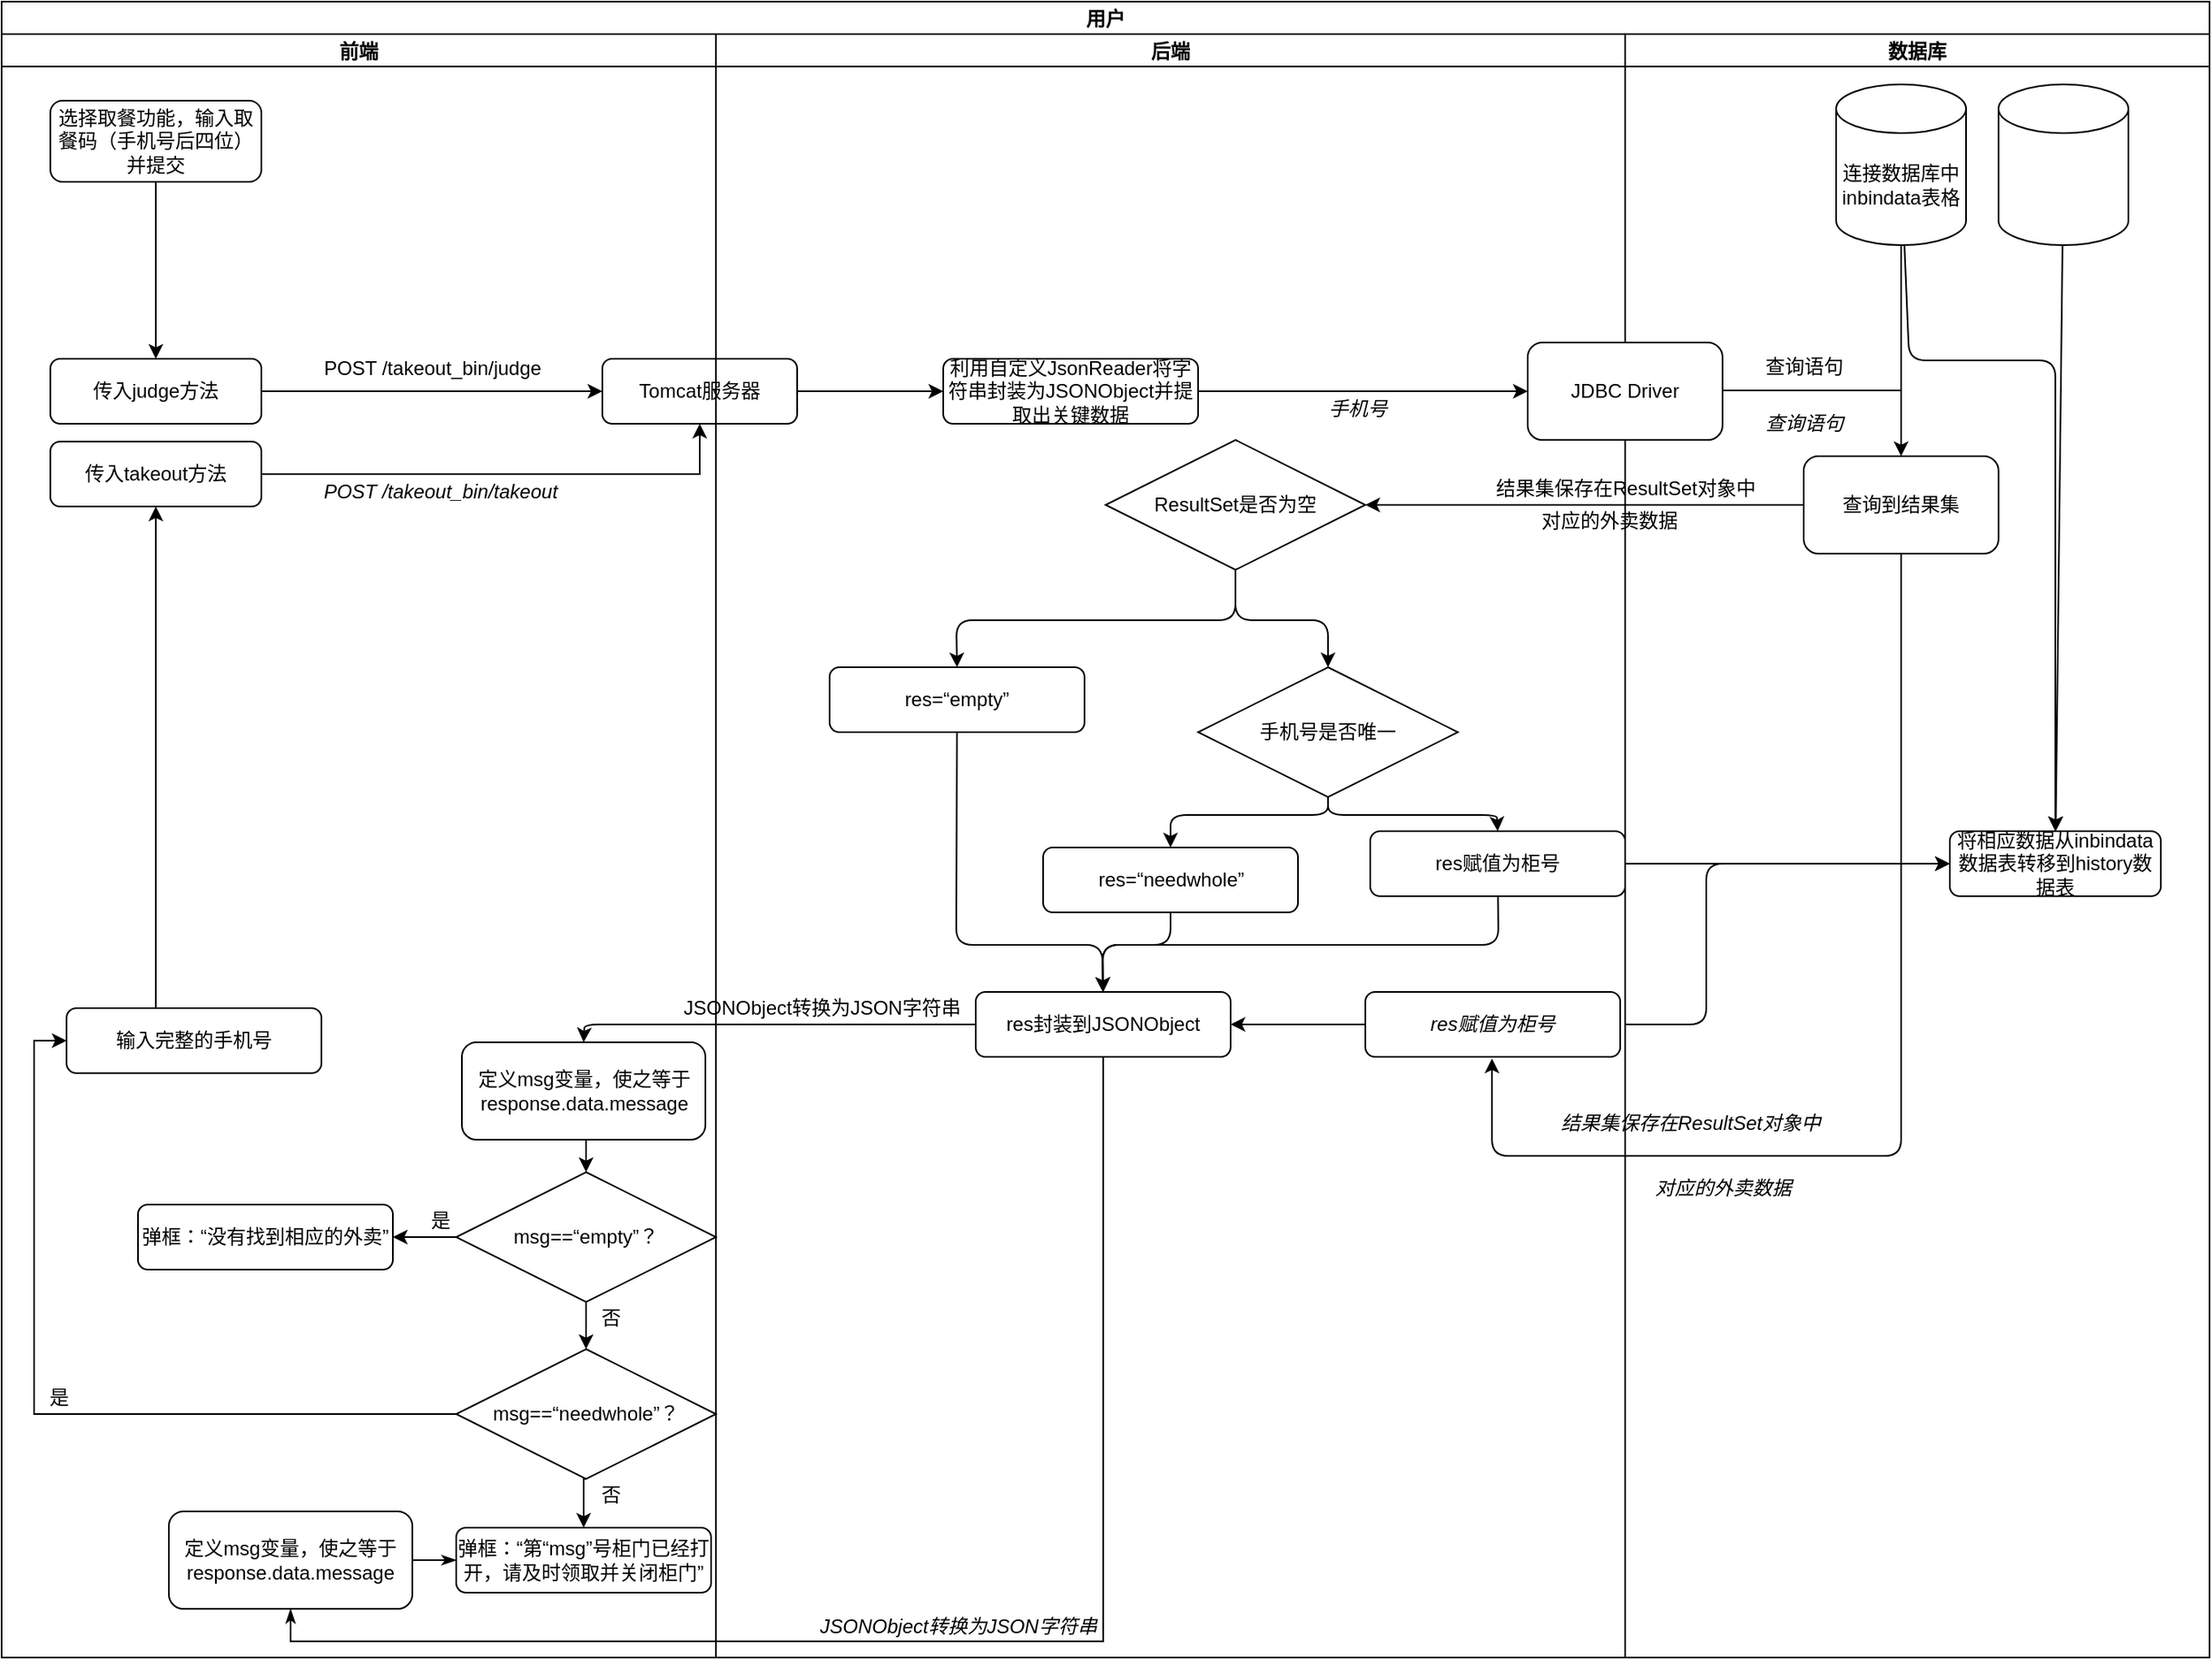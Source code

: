 <mxfile>
    <diagram id="DZdTT0OymRiLPRKrAhob" name="第 1 页">
        <mxGraphModel dx="1255" dy="1031" grid="0" gridSize="10" guides="1" tooltips="1" connect="1" arrows="1" fold="1" page="0" pageScale="1" pageWidth="827" pageHeight="1169" math="0" shadow="0">
            <root>
                <mxCell id="0"/>
                <mxCell id="1" parent="0"/>
                <mxCell id="fJ6GDgCjWcMcQLER8FO7-1" value="用户" style="swimlane;childLayout=stackLayout;resizeParent=1;resizeParentMax=0;startSize=20;" parent="1" vertex="1">
                    <mxGeometry x="160" y="139" width="1360" height="1020" as="geometry"/>
                </mxCell>
                <mxCell id="fJ6GDgCjWcMcQLER8FO7-5" value="前端" style="swimlane;startSize=20;" parent="fJ6GDgCjWcMcQLER8FO7-1" vertex="1">
                    <mxGeometry y="20" width="440" height="1000" as="geometry"/>
                </mxCell>
                <mxCell id="G8zQV0w2zRih9Tef_esX-4" style="edgeStyle=orthogonalEdgeStyle;rounded=0;orthogonalLoop=1;jettySize=auto;html=1;exitX=1;exitY=0.5;exitDx=0;exitDy=0;entryX=0;entryY=0.5;entryDx=0;entryDy=0;" parent="fJ6GDgCjWcMcQLER8FO7-5" source="fJ6GDgCjWcMcQLER8FO7-8" target="fJ6GDgCjWcMcQLER8FO7-10" edge="1">
                    <mxGeometry relative="1" as="geometry"/>
                </mxCell>
                <mxCell id="fJ6GDgCjWcMcQLER8FO7-8" value="传入judge方法" style="rounded=1;whiteSpace=wrap;html=1;" parent="fJ6GDgCjWcMcQLER8FO7-5" vertex="1">
                    <mxGeometry x="30" y="200" width="130" height="40" as="geometry"/>
                </mxCell>
                <mxCell id="6" style="edgeStyle=none;html=1;fontColor=#FFFFFF;" parent="fJ6GDgCjWcMcQLER8FO7-5" source="G8zQV0w2zRih9Tef_esX-1" target="fJ6GDgCjWcMcQLER8FO7-8" edge="1">
                    <mxGeometry relative="1" as="geometry"/>
                </mxCell>
                <mxCell id="G8zQV0w2zRih9Tef_esX-1" value="选择取餐功能，输入取餐码（手机号后四位）并提交" style="rounded=1;whiteSpace=wrap;html=1;" parent="fJ6GDgCjWcMcQLER8FO7-5" vertex="1">
                    <mxGeometry x="30" y="41" width="130" height="50" as="geometry"/>
                </mxCell>
                <mxCell id="fJ6GDgCjWcMcQLER8FO7-10" value="Tomcat服务器" style="rounded=1;whiteSpace=wrap;html=1;" parent="fJ6GDgCjWcMcQLER8FO7-5" vertex="1">
                    <mxGeometry x="370" y="200" width="120" height="40" as="geometry"/>
                </mxCell>
                <mxCell id="G8zQV0w2zRih9Tef_esX-3" style="edgeStyle=orthogonalEdgeStyle;rounded=0;orthogonalLoop=1;jettySize=auto;html=1;exitX=0.5;exitY=1;exitDx=0;exitDy=0;" parent="fJ6GDgCjWcMcQLER8FO7-5" source="fJ6GDgCjWcMcQLER8FO7-8" target="fJ6GDgCjWcMcQLER8FO7-8" edge="1">
                    <mxGeometry relative="1" as="geometry"/>
                </mxCell>
                <mxCell id="G8zQV0w2zRih9Tef_esX-50" style="edgeStyle=orthogonalEdgeStyle;rounded=0;orthogonalLoop=1;jettySize=auto;html=1;exitX=0.5;exitY=1;exitDx=0;exitDy=0;entryX=0.5;entryY=0;entryDx=0;entryDy=0;" parent="fJ6GDgCjWcMcQLER8FO7-5" source="G8zQV0w2zRih9Tef_esX-43" target="G8zQV0w2zRih9Tef_esX-48" edge="1">
                    <mxGeometry relative="1" as="geometry"/>
                </mxCell>
                <mxCell id="G8zQV0w2zRih9Tef_esX-43" value="定义msg变量，使之等于response.data.message" style="rounded=1;whiteSpace=wrap;html=1;" parent="fJ6GDgCjWcMcQLER8FO7-5" vertex="1">
                    <mxGeometry x="283.5" y="621" width="150" height="60" as="geometry"/>
                </mxCell>
                <mxCell id="b3MX5RMNEapv-XYNST0M-38" style="edgeStyle=orthogonalEdgeStyle;rounded=0;orthogonalLoop=1;jettySize=auto;html=1;exitX=0;exitY=0.5;exitDx=0;exitDy=0;entryX=1;entryY=0.5;entryDx=0;entryDy=0;fontColor=#000000;" parent="fJ6GDgCjWcMcQLER8FO7-5" source="G8zQV0w2zRih9Tef_esX-48" target="G8zQV0w2zRih9Tef_esX-54" edge="1">
                    <mxGeometry relative="1" as="geometry"/>
                </mxCell>
                <mxCell id="G8zQV0w2zRih9Tef_esX-48" value="msg==“empty”？" style="rhombus;whiteSpace=wrap;html=1;" parent="fJ6GDgCjWcMcQLER8FO7-5" vertex="1">
                    <mxGeometry x="280" y="701" width="160" height="80" as="geometry"/>
                </mxCell>
                <mxCell id="G8zQV0w2zRih9Tef_esX-58" style="edgeStyle=orthogonalEdgeStyle;rounded=0;orthogonalLoop=1;jettySize=auto;html=1;exitX=0.5;exitY=1;exitDx=0;exitDy=0;entryX=0.5;entryY=0;entryDx=0;entryDy=0;" parent="fJ6GDgCjWcMcQLER8FO7-5" source="G8zQV0w2zRih9Tef_esX-52" target="G8zQV0w2zRih9Tef_esX-57" edge="1">
                    <mxGeometry relative="1" as="geometry"/>
                </mxCell>
                <mxCell id="G8zQV0w2zRih9Tef_esX-63" style="edgeStyle=orthogonalEdgeStyle;rounded=0;orthogonalLoop=1;jettySize=auto;html=1;exitX=0;exitY=0.5;exitDx=0;exitDy=0;entryX=0;entryY=0.5;entryDx=0;entryDy=0;" parent="fJ6GDgCjWcMcQLER8FO7-5" source="G8zQV0w2zRih9Tef_esX-52" target="G8zQV0w2zRih9Tef_esX-60" edge="1">
                    <mxGeometry relative="1" as="geometry"/>
                </mxCell>
                <mxCell id="G8zQV0w2zRih9Tef_esX-52" value="msg==“needwhole”？" style="rhombus;whiteSpace=wrap;html=1;" parent="fJ6GDgCjWcMcQLER8FO7-5" vertex="1">
                    <mxGeometry x="280" y="810" width="160" height="80" as="geometry"/>
                </mxCell>
                <mxCell id="G8zQV0w2zRih9Tef_esX-54" value="弹框：“没有找到相应的外卖”" style="rounded=1;whiteSpace=wrap;html=1;" parent="fJ6GDgCjWcMcQLER8FO7-5" vertex="1">
                    <mxGeometry x="84" y="721" width="157" height="40" as="geometry"/>
                </mxCell>
                <mxCell id="G8zQV0w2zRih9Tef_esX-57" value="弹框：“第“msg”号柜门已经打开，请及时领取并关闭柜门”" style="rounded=1;whiteSpace=wrap;html=1;" parent="fJ6GDgCjWcMcQLER8FO7-5" vertex="1">
                    <mxGeometry x="280" y="920" width="157" height="40" as="geometry"/>
                </mxCell>
                <mxCell id="G8zQV0w2zRih9Tef_esX-59" value="否" style="text;html=1;align=center;verticalAlign=middle;resizable=0;points=[];autosize=1;strokeColor=none;fillColor=none;" parent="fJ6GDgCjWcMcQLER8FO7-5" vertex="1">
                    <mxGeometry x="360" y="890" width="30" height="20" as="geometry"/>
                </mxCell>
                <mxCell id="G8zQV0w2zRih9Tef_esX-65" style="edgeStyle=orthogonalEdgeStyle;rounded=0;orthogonalLoop=1;jettySize=auto;html=1;exitX=0.5;exitY=0;exitDx=0;exitDy=0;entryX=0.5;entryY=1;entryDx=0;entryDy=0;" parent="fJ6GDgCjWcMcQLER8FO7-5" source="G8zQV0w2zRih9Tef_esX-60" target="G8zQV0w2zRih9Tef_esX-64" edge="1">
                    <mxGeometry relative="1" as="geometry">
                        <Array as="points">
                            <mxPoint x="95" y="600"/>
                        </Array>
                    </mxGeometry>
                </mxCell>
                <mxCell id="G8zQV0w2zRih9Tef_esX-60" value="输入完整的手机号" style="rounded=1;whiteSpace=wrap;html=1;" parent="fJ6GDgCjWcMcQLER8FO7-5" vertex="1">
                    <mxGeometry x="40" y="600" width="157" height="40" as="geometry"/>
                </mxCell>
                <mxCell id="G8zQV0w2zRih9Tef_esX-62" value="是" style="text;html=1;align=center;verticalAlign=middle;resizable=0;points=[];autosize=1;strokeColor=none;fillColor=none;" parent="fJ6GDgCjWcMcQLER8FO7-5" vertex="1">
                    <mxGeometry x="20" y="830" width="30" height="20" as="geometry"/>
                </mxCell>
                <mxCell id="G8zQV0w2zRih9Tef_esX-66" style="edgeStyle=orthogonalEdgeStyle;rounded=0;orthogonalLoop=1;jettySize=auto;html=1;exitX=1;exitY=0.5;exitDx=0;exitDy=0;entryX=0.5;entryY=1;entryDx=0;entryDy=0;" parent="fJ6GDgCjWcMcQLER8FO7-5" source="G8zQV0w2zRih9Tef_esX-64" target="fJ6GDgCjWcMcQLER8FO7-10" edge="1">
                    <mxGeometry relative="1" as="geometry"/>
                </mxCell>
                <mxCell id="G8zQV0w2zRih9Tef_esX-64" value="传入takeout方法" style="rounded=1;whiteSpace=wrap;html=1;" parent="fJ6GDgCjWcMcQLER8FO7-5" vertex="1">
                    <mxGeometry x="30" y="251" width="130" height="40" as="geometry"/>
                </mxCell>
                <mxCell id="G8zQV0w2zRih9Tef_esX-108" style="edgeStyle=orthogonalEdgeStyle;rounded=0;orthogonalLoop=1;jettySize=auto;html=1;exitX=1;exitY=0.5;exitDx=0;exitDy=0;endArrow=classicThin;endFill=1;" parent="fJ6GDgCjWcMcQLER8FO7-5" source="G8zQV0w2zRih9Tef_esX-106" target="G8zQV0w2zRih9Tef_esX-57" edge="1">
                    <mxGeometry relative="1" as="geometry"/>
                </mxCell>
                <mxCell id="G8zQV0w2zRih9Tef_esX-106" value="定义msg变量，使之等于response.data.message" style="rounded=1;whiteSpace=wrap;html=1;" parent="fJ6GDgCjWcMcQLER8FO7-5" vertex="1">
                    <mxGeometry x="103" y="910" width="150" height="60" as="geometry"/>
                </mxCell>
                <mxCell id="G8zQV0w2zRih9Tef_esX-67" value="&lt;i&gt;POST /takeout_bin/takeout&lt;/i&gt;" style="text;html=1;align=center;verticalAlign=middle;resizable=0;points=[];autosize=1;" parent="fJ6GDgCjWcMcQLER8FO7-5" vertex="1">
                    <mxGeometry x="193" y="273" width="154" height="18" as="geometry"/>
                </mxCell>
                <mxCell id="G8zQV0w2zRih9Tef_esX-56" value="否" style="text;html=1;align=center;verticalAlign=middle;resizable=0;points=[];autosize=1;strokeColor=none;fillColor=none;" parent="fJ6GDgCjWcMcQLER8FO7-5" vertex="1">
                    <mxGeometry x="360" y="781" width="30" height="20" as="geometry"/>
                </mxCell>
                <mxCell id="b3MX5RMNEapv-XYNST0M-34" value="POST /takeout_bin/judge" style="text;html=1;align=center;verticalAlign=middle;resizable=0;points=[];autosize=1;" parent="fJ6GDgCjWcMcQLER8FO7-5" vertex="1">
                    <mxGeometry x="193" y="197" width="144" height="18" as="geometry"/>
                </mxCell>
                <mxCell id="G8zQV0w2zRih9Tef_esX-51" style="edgeStyle=orthogonalEdgeStyle;rounded=0;orthogonalLoop=1;jettySize=auto;html=1;exitX=0.5;exitY=1;exitDx=0;exitDy=0;entryX=0.5;entryY=0;entryDx=0;entryDy=0;" parent="fJ6GDgCjWcMcQLER8FO7-5" source="G8zQV0w2zRih9Tef_esX-48" target="G8zQV0w2zRih9Tef_esX-52" edge="1">
                    <mxGeometry relative="1" as="geometry">
                        <mxPoint x="360" y="751" as="targetPoint"/>
                    </mxGeometry>
                </mxCell>
                <mxCell id="G8zQV0w2zRih9Tef_esX-55" value="是" style="text;html=1;align=center;verticalAlign=middle;resizable=0;points=[];autosize=1;strokeColor=none;fillColor=none;" parent="fJ6GDgCjWcMcQLER8FO7-5" vertex="1">
                    <mxGeometry x="255" y="721" width="30" height="20" as="geometry"/>
                </mxCell>
                <mxCell id="fJ6GDgCjWcMcQLER8FO7-25" value="后端" style="swimlane;startSize=20;" parent="fJ6GDgCjWcMcQLER8FO7-1" vertex="1">
                    <mxGeometry x="440" y="20" width="560" height="1000" as="geometry"/>
                </mxCell>
                <mxCell id="G8zQV0w2zRih9Tef_esX-8" value="利用自定义JsonReader将字符串封装为JSONObject并提取出关键数据" style="rounded=1;whiteSpace=wrap;html=1;" parent="fJ6GDgCjWcMcQLER8FO7-25" vertex="1">
                    <mxGeometry x="140" y="200" width="157" height="40" as="geometry"/>
                </mxCell>
                <mxCell id="8" style="edgeStyle=none;html=1;entryX=0.5;entryY=0;entryDx=0;entryDy=0;fontColor=#FFFFFF;" parent="fJ6GDgCjWcMcQLER8FO7-25" source="G8zQV0w2zRih9Tef_esX-11" target="G8zQV0w2zRih9Tef_esX-24" edge="1">
                    <mxGeometry relative="1" as="geometry">
                        <Array as="points">
                            <mxPoint x="320" y="361"/>
                            <mxPoint x="148" y="361"/>
                        </Array>
                    </mxGeometry>
                </mxCell>
                <mxCell id="9" style="edgeStyle=none;html=1;entryX=0.5;entryY=0;entryDx=0;entryDy=0;fontColor=#FFFFFF;" parent="fJ6GDgCjWcMcQLER8FO7-25" source="G8zQV0w2zRih9Tef_esX-11" target="G8zQV0w2zRih9Tef_esX-16" edge="1">
                    <mxGeometry relative="1" as="geometry">
                        <Array as="points">
                            <mxPoint x="320" y="361"/>
                            <mxPoint x="377" y="361"/>
                        </Array>
                    </mxGeometry>
                </mxCell>
                <mxCell id="G8zQV0w2zRih9Tef_esX-11" value="ResultSet是否为空" style="rhombus;whiteSpace=wrap;html=1;" parent="fJ6GDgCjWcMcQLER8FO7-25" vertex="1">
                    <mxGeometry x="240" y="250" width="160" height="80" as="geometry"/>
                </mxCell>
                <mxCell id="12" style="edgeStyle=none;html=1;entryX=0.5;entryY=0;entryDx=0;entryDy=0;fontColor=#FFFFFF;" parent="fJ6GDgCjWcMcQLER8FO7-25" source="G8zQV0w2zRih9Tef_esX-16" target="G8zQV0w2zRih9Tef_esX-30" edge="1">
                    <mxGeometry relative="1" as="geometry">
                        <Array as="points">
                            <mxPoint x="377" y="481"/>
                            <mxPoint x="280" y="481"/>
                        </Array>
                    </mxGeometry>
                </mxCell>
                <mxCell id="13" style="edgeStyle=none;html=1;entryX=0.5;entryY=0;entryDx=0;entryDy=0;fontColor=#FFFFFF;" parent="fJ6GDgCjWcMcQLER8FO7-25" source="G8zQV0w2zRih9Tef_esX-16" target="G8zQV0w2zRih9Tef_esX-32" edge="1">
                    <mxGeometry relative="1" as="geometry">
                        <Array as="points">
                            <mxPoint x="377" y="481"/>
                            <mxPoint x="481" y="481"/>
                        </Array>
                    </mxGeometry>
                </mxCell>
                <mxCell id="G8zQV0w2zRih9Tef_esX-16" value="手机号是否唯一" style="rhombus;whiteSpace=wrap;html=1;" parent="fJ6GDgCjWcMcQLER8FO7-25" vertex="1">
                    <mxGeometry x="297" y="390" width="160" height="80" as="geometry"/>
                </mxCell>
                <mxCell id="18" style="edgeStyle=none;html=1;fontColor=#FFFFFF;" parent="fJ6GDgCjWcMcQLER8FO7-25" source="G8zQV0w2zRih9Tef_esX-24" target="G8zQV0w2zRih9Tef_esX-36" edge="1">
                    <mxGeometry relative="1" as="geometry">
                        <Array as="points">
                            <mxPoint x="148" y="561"/>
                            <mxPoint x="238" y="561"/>
                        </Array>
                    </mxGeometry>
                </mxCell>
                <mxCell id="G8zQV0w2zRih9Tef_esX-24" value="res=“empty”" style="rounded=1;whiteSpace=wrap;html=1;" parent="fJ6GDgCjWcMcQLER8FO7-25" vertex="1">
                    <mxGeometry x="70" y="390" width="157" height="40" as="geometry"/>
                </mxCell>
                <mxCell id="17" style="edgeStyle=none;html=1;entryX=0.5;entryY=0;entryDx=0;entryDy=0;fontColor=#FFFFFF;" parent="fJ6GDgCjWcMcQLER8FO7-25" source="G8zQV0w2zRih9Tef_esX-30" target="G8zQV0w2zRih9Tef_esX-36" edge="1">
                    <mxGeometry relative="1" as="geometry">
                        <Array as="points">
                            <mxPoint x="280" y="561"/>
                            <mxPoint x="238" y="561"/>
                        </Array>
                    </mxGeometry>
                </mxCell>
                <mxCell id="G8zQV0w2zRih9Tef_esX-30" value="res=“needwhole”" style="rounded=1;whiteSpace=wrap;html=1;" parent="fJ6GDgCjWcMcQLER8FO7-25" vertex="1">
                    <mxGeometry x="201.5" y="501" width="157" height="40" as="geometry"/>
                </mxCell>
                <mxCell id="20" style="edgeStyle=none;html=1;entryX=0.5;entryY=0;entryDx=0;entryDy=0;fontColor=#FFFFFF;" parent="fJ6GDgCjWcMcQLER8FO7-25" source="G8zQV0w2zRih9Tef_esX-32" target="G8zQV0w2zRih9Tef_esX-36" edge="1">
                    <mxGeometry relative="1" as="geometry">
                        <Array as="points">
                            <mxPoint x="482" y="561"/>
                            <mxPoint x="238" y="561"/>
                        </Array>
                    </mxGeometry>
                </mxCell>
                <mxCell id="G8zQV0w2zRih9Tef_esX-32" value="res赋值为柜号" style="rounded=1;whiteSpace=wrap;html=1;" parent="fJ6GDgCjWcMcQLER8FO7-25" vertex="1">
                    <mxGeometry x="403" y="491" width="157" height="40" as="geometry"/>
                </mxCell>
                <mxCell id="G8zQV0w2zRih9Tef_esX-36" value="res封装到JSONObject" style="rounded=1;whiteSpace=wrap;html=1;" parent="fJ6GDgCjWcMcQLER8FO7-25" vertex="1">
                    <mxGeometry x="160" y="590" width="157" height="40" as="geometry"/>
                </mxCell>
                <mxCell id="G8zQV0w2zRih9Tef_esX-47" value="JSONObject转换为JSON字符串" style="text;html=1;align=center;verticalAlign=middle;resizable=0;points=[];autosize=1;strokeColor=none;fillColor=none;" parent="fJ6GDgCjWcMcQLER8FO7-25" vertex="1">
                    <mxGeometry x="-30" y="590" width="190" height="20" as="geometry"/>
                </mxCell>
                <mxCell id="G8zQV0w2zRih9Tef_esX-70" value="对应的外卖数据" style="text;html=1;align=center;verticalAlign=middle;resizable=0;points=[];autosize=1;strokeColor=none;fillColor=none;" parent="fJ6GDgCjWcMcQLER8FO7-25" vertex="1">
                    <mxGeometry x="500" y="290" width="100" height="20" as="geometry"/>
                </mxCell>
                <mxCell id="7" value="取餐码" style="text;html=1;align=center;verticalAlign=middle;resizable=0;points=[];autosize=1;strokeColor=none;fillColor=none;fontColor=#FFFFFF;" parent="fJ6GDgCjWcMcQLER8FO7-25" vertex="1">
                    <mxGeometry x="370" y="200" width="50" height="20" as="geometry"/>
                </mxCell>
                <mxCell id="23" value="&lt;font color=&quot;#000000&quot;&gt;&lt;i&gt;手机号&lt;/i&gt;&lt;/font&gt;" style="text;html=1;align=center;verticalAlign=middle;resizable=0;points=[];autosize=1;strokeColor=none;fillColor=none;fontColor=#FFFFFF;" parent="fJ6GDgCjWcMcQLER8FO7-25" vertex="1">
                    <mxGeometry x="370" y="221" width="50" height="20" as="geometry"/>
                </mxCell>
                <mxCell id="27" style="edgeStyle=none;html=1;entryX=1;entryY=0.5;entryDx=0;entryDy=0;fontColor=#99FFFF;" parent="fJ6GDgCjWcMcQLER8FO7-25" source="24" target="G8zQV0w2zRih9Tef_esX-36" edge="1">
                    <mxGeometry relative="1" as="geometry"/>
                </mxCell>
                <mxCell id="24" value="&lt;i&gt;res赋值为柜号&lt;/i&gt;" style="rounded=1;whiteSpace=wrap;html=1;" parent="fJ6GDgCjWcMcQLER8FO7-25" vertex="1">
                    <mxGeometry x="400" y="590" width="157" height="40" as="geometry"/>
                </mxCell>
                <mxCell id="34" value="&lt;i&gt;JSONObject转换为JSON字符串&lt;/i&gt;" style="text;html=1;align=center;verticalAlign=middle;resizable=0;points=[];autosize=1;strokeColor=none;fillColor=none;" parent="fJ6GDgCjWcMcQLER8FO7-25" vertex="1">
                    <mxGeometry x="53.5" y="971" width="190" height="20" as="geometry"/>
                </mxCell>
                <mxCell id="G8zQV0w2zRih9Tef_esX-9" style="edgeStyle=orthogonalEdgeStyle;rounded=0;orthogonalLoop=1;jettySize=auto;html=1;exitX=1;exitY=0.5;exitDx=0;exitDy=0;entryX=0;entryY=0.5;entryDx=0;entryDy=0;" parent="fJ6GDgCjWcMcQLER8FO7-1" source="G8zQV0w2zRih9Tef_esX-8" target="fJ6GDgCjWcMcQLER8FO7-38" edge="1">
                    <mxGeometry relative="1" as="geometry"/>
                </mxCell>
                <mxCell id="G8zQV0w2zRih9Tef_esX-15" style="edgeStyle=orthogonalEdgeStyle;rounded=0;orthogonalLoop=1;jettySize=auto;html=1;exitX=0;exitY=0.5;exitDx=0;exitDy=0;entryX=1;entryY=0.5;entryDx=0;entryDy=0;" parent="fJ6GDgCjWcMcQLER8FO7-1" source="G8zQV0w2zRih9Tef_esX-12" target="G8zQV0w2zRih9Tef_esX-11" edge="1">
                    <mxGeometry relative="1" as="geometry"/>
                </mxCell>
                <mxCell id="G8zQV0w2zRih9Tef_esX-107" style="edgeStyle=orthogonalEdgeStyle;rounded=0;orthogonalLoop=1;jettySize=auto;html=1;exitX=0.5;exitY=1;exitDx=0;exitDy=0;entryX=0.5;entryY=1;entryDx=0;entryDy=0;endArrow=classicThin;endFill=1;" parent="fJ6GDgCjWcMcQLER8FO7-1" source="G8zQV0w2zRih9Tef_esX-36" target="G8zQV0w2zRih9Tef_esX-106" edge="1">
                    <mxGeometry relative="1" as="geometry">
                        <mxPoint x="528.5" y="890" as="sourcePoint"/>
                        <Array as="points">
                            <mxPoint x="679" y="1010"/>
                            <mxPoint x="178" y="1010"/>
                        </Array>
                    </mxGeometry>
                </mxCell>
                <mxCell id="4" style="edgeStyle=none;html=1;fontColor=#FFFFFF;" parent="fJ6GDgCjWcMcQLER8FO7-1" source="fJ6GDgCjWcMcQLER8FO7-10" target="G8zQV0w2zRih9Tef_esX-8" edge="1">
                    <mxGeometry relative="1" as="geometry"/>
                </mxCell>
                <mxCell id="26" style="edgeStyle=none;html=1;fontColor=#99FFFF;" parent="fJ6GDgCjWcMcQLER8FO7-1" source="G8zQV0w2zRih9Tef_esX-12" edge="1">
                    <mxGeometry relative="1" as="geometry">
                        <mxPoint x="918" y="651" as="targetPoint"/>
                        <Array as="points">
                            <mxPoint x="1170" y="711"/>
                            <mxPoint x="918" y="711"/>
                        </Array>
                    </mxGeometry>
                </mxCell>
                <mxCell id="30" style="edgeStyle=none;html=1;fontColor=#FFFFFF;" parent="fJ6GDgCjWcMcQLER8FO7-1" source="G8zQV0w2zRih9Tef_esX-32" target="G8zQV0w2zRih9Tef_esX-74" edge="1">
                    <mxGeometry relative="1" as="geometry"/>
                </mxCell>
                <mxCell id="31" style="edgeStyle=none;html=1;entryX=0;entryY=0.5;entryDx=0;entryDy=0;fontColor=#FFFFFF;" parent="fJ6GDgCjWcMcQLER8FO7-1" target="G8zQV0w2zRih9Tef_esX-74" edge="1">
                    <mxGeometry relative="1" as="geometry">
                        <mxPoint x="1000" y="630" as="sourcePoint"/>
                        <Array as="points">
                            <mxPoint x="1050" y="630"/>
                            <mxPoint x="1050" y="531"/>
                        </Array>
                    </mxGeometry>
                </mxCell>
                <mxCell id="22" style="edgeStyle=none;html=1;fontColor=#FFFFFF;entryX=0.5;entryY=0;entryDx=0;entryDy=0;" parent="fJ6GDgCjWcMcQLER8FO7-1" source="G8zQV0w2zRih9Tef_esX-36" target="G8zQV0w2zRih9Tef_esX-43" edge="1">
                    <mxGeometry relative="1" as="geometry">
                        <mxPoint x="320" y="630" as="targetPoint"/>
                        <Array as="points">
                            <mxPoint x="359" y="630"/>
                        </Array>
                    </mxGeometry>
                </mxCell>
                <mxCell id="fJ6GDgCjWcMcQLER8FO7-32" value="数据库" style="swimlane;startSize=20;" parent="fJ6GDgCjWcMcQLER8FO7-1" vertex="1">
                    <mxGeometry x="1000" y="20" width="360" height="1000" as="geometry"/>
                </mxCell>
                <mxCell id="fJ6GDgCjWcMcQLER8FO7-33" style="edgeStyle=orthogonalEdgeStyle;rounded=0;orthogonalLoop=1;jettySize=auto;html=1;exitX=0.5;exitY=1;exitDx=0;exitDy=0;exitPerimeter=0;" parent="fJ6GDgCjWcMcQLER8FO7-32" edge="1" source="2">
                    <mxGeometry relative="1" as="geometry">
                        <Array as="points">
                            <mxPoint x="170" y="110"/>
                        </Array>
                        <mxPoint x="170" y="260" as="targetPoint"/>
                        <mxPoint x="170" y="110" as="sourcePoint"/>
                    </mxGeometry>
                </mxCell>
                <mxCell id="fJ6GDgCjWcMcQLER8FO7-36" value="" style="endArrow=none;html=1;rounded=0;" parent="fJ6GDgCjWcMcQLER8FO7-32" edge="1">
                    <mxGeometry width="50" height="50" relative="1" as="geometry">
                        <mxPoint x="60" y="219.5" as="sourcePoint"/>
                        <mxPoint x="170" y="219.5" as="targetPoint"/>
                        <Array as="points">
                            <mxPoint x="120" y="219.5"/>
                        </Array>
                    </mxGeometry>
                </mxCell>
                <mxCell id="fJ6GDgCjWcMcQLER8FO7-37" value="查询语句" style="text;html=1;align=center;verticalAlign=middle;resizable=0;points=[];autosize=1;strokeColor=none;fillColor=none;" parent="fJ6GDgCjWcMcQLER8FO7-32" vertex="1">
                    <mxGeometry x="80" y="195" width="60" height="20" as="geometry"/>
                </mxCell>
                <mxCell id="fJ6GDgCjWcMcQLER8FO7-38" value="JDBC Driver" style="rounded=1;whiteSpace=wrap;html=1;" parent="fJ6GDgCjWcMcQLER8FO7-32" vertex="1">
                    <mxGeometry x="-60" y="190" width="120" height="60" as="geometry"/>
                </mxCell>
                <mxCell id="G8zQV0w2zRih9Tef_esX-12" value="查询到结果集" style="rounded=1;whiteSpace=wrap;html=1;" parent="fJ6GDgCjWcMcQLER8FO7-32" vertex="1">
                    <mxGeometry x="110" y="260" width="120" height="60" as="geometry"/>
                </mxCell>
                <mxCell id="G8zQV0w2zRih9Tef_esX-13" value="结果集保存在ResultSet对象中" style="text;html=1;align=center;verticalAlign=middle;resizable=0;points=[];autosize=1;strokeColor=none;fillColor=none;" parent="fJ6GDgCjWcMcQLER8FO7-32" vertex="1">
                    <mxGeometry x="-90" y="270" width="180" height="20" as="geometry"/>
                </mxCell>
                <mxCell id="G8zQV0w2zRih9Tef_esX-71" value="&lt;i&gt;结果集保存在ResultSet对象中&lt;/i&gt;" style="text;html=1;align=center;verticalAlign=middle;resizable=0;points=[];autosize=1;strokeColor=none;fillColor=none;" parent="fJ6GDgCjWcMcQLER8FO7-32" vertex="1">
                    <mxGeometry x="-50" y="661" width="180" height="20" as="geometry"/>
                </mxCell>
                <mxCell id="G8zQV0w2zRih9Tef_esX-74" value="将相应数据从inbindata数据表转移到history数据表" style="rounded=1;whiteSpace=wrap;html=1;" parent="fJ6GDgCjWcMcQLER8FO7-32" vertex="1">
                    <mxGeometry x="200" y="491" width="130" height="40" as="geometry"/>
                </mxCell>
                <mxCell id="33" style="edgeStyle=none;html=1;fontColor=#FFFFFF;" parent="fJ6GDgCjWcMcQLER8FO7-32" source="2" target="G8zQV0w2zRih9Tef_esX-74" edge="1">
                    <mxGeometry relative="1" as="geometry">
                        <Array as="points">
                            <mxPoint x="175" y="201"/>
                            <mxPoint x="265" y="201"/>
                        </Array>
                    </mxGeometry>
                </mxCell>
                <mxCell id="2" value="&lt;span&gt;连接数据库中inbindata表格&lt;/span&gt;" style="shape=cylinder3;whiteSpace=wrap;html=1;boundedLbl=1;backgroundOutline=1;size=15;" parent="fJ6GDgCjWcMcQLER8FO7-32" vertex="1">
                    <mxGeometry x="130" y="31" width="80" height="99" as="geometry"/>
                </mxCell>
                <mxCell id="25" value="&lt;i&gt;对应的外卖数据&lt;/i&gt;" style="text;html=1;align=center;verticalAlign=middle;resizable=0;points=[];autosize=1;strokeColor=none;fillColor=none;" parent="fJ6GDgCjWcMcQLER8FO7-32" vertex="1">
                    <mxGeometry x="10" y="701" width="100" height="20" as="geometry"/>
                </mxCell>
                <mxCell id="28" value="&lt;i&gt;查询语句&lt;/i&gt;" style="text;html=1;align=center;verticalAlign=middle;resizable=0;points=[];autosize=1;strokeColor=none;fillColor=none;" parent="fJ6GDgCjWcMcQLER8FO7-32" vertex="1">
                    <mxGeometry x="80" y="230" width="60" height="20" as="geometry"/>
                </mxCell>
                <mxCell id="32" style="edgeStyle=none;html=1;fontColor=#FFFFFF;" parent="fJ6GDgCjWcMcQLER8FO7-32" source="29" target="G8zQV0w2zRih9Tef_esX-74" edge="1">
                    <mxGeometry relative="1" as="geometry"/>
                </mxCell>
                <mxCell id="29" value="&lt;span&gt;&lt;font color=&quot;#ffffff&quot;&gt;连接数据库中history表格&lt;/font&gt;&lt;/span&gt;" style="shape=cylinder3;whiteSpace=wrap;html=1;boundedLbl=1;backgroundOutline=1;size=15;" parent="fJ6GDgCjWcMcQLER8FO7-32" vertex="1">
                    <mxGeometry x="230" y="31" width="80" height="99" as="geometry"/>
                </mxCell>
                <mxCell id="10" value="N" style="text;html=1;align=center;verticalAlign=middle;resizable=0;points=[];autosize=1;strokeColor=none;fillColor=none;fontColor=#FFFFFF;" parent="1" vertex="1">
                    <mxGeometry x="840" y="490" width="20" height="20" as="geometry"/>
                </mxCell>
                <mxCell id="11" value="Y" style="text;html=1;align=center;verticalAlign=middle;resizable=0;points=[];autosize=1;strokeColor=none;fillColor=none;fontColor=#FFFFFF;" parent="1" vertex="1">
                    <mxGeometry x="940" y="490" width="20" height="20" as="geometry"/>
                </mxCell>
                <mxCell id="14" value="N" style="text;html=1;align=center;verticalAlign=middle;resizable=0;points=[];autosize=1;strokeColor=none;fillColor=none;fontColor=#FFFFFF;" parent="1" vertex="1">
                    <mxGeometry x="900" y="620" width="20" height="20" as="geometry"/>
                </mxCell>
                <mxCell id="15" value="Y" style="text;html=1;align=center;verticalAlign=middle;resizable=0;points=[];autosize=1;strokeColor=none;fillColor=none;fontColor=#FFFFFF;" parent="1" vertex="1">
                    <mxGeometry x="1010" y="620" width="20" height="20" as="geometry"/>
                </mxCell>
            </root>
        </mxGraphModel>
    </diagram>
</mxfile>